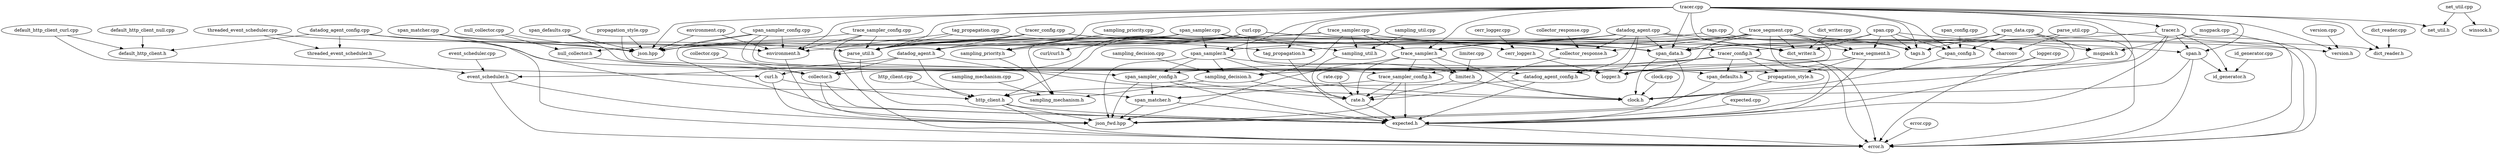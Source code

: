 digraph G {
	node0 [label="threaded_event_scheduler.cpp"];
	node1 [label="rate.cpp"];
	node2 [label="span_data.cpp"];
	node3 [label="default_http_client_null.cpp"];
	node4 [label="trace_segment.h"];
	node5 [label="dict_writer.h"];
	node6 [label="tag_propagation.cpp"];
	node7 [label="json.hpp"];
	node8 [label="span_sampler.h"];
	node9 [label="dict_reader.cpp"];
	node10 [label="tracer_config.h"];
	node11 [label="tags.h"];
	node12 [label="curl/curl.h"];
	node13 [label="expected.h"];
	node14 [label="limiter.h"];
	node15 [label="span.h"];
	node16 [label="sampling_mechanism.cpp"];
	node17 [label="logger.cpp"];
	node18 [label="rate.h"];
	node19 [label="sampling_util.h"];
	node20 [label="span_data.h"];
	node21 [label="datadog_agent_config.h"];
	node22 [label="sampling_decision.h"];
	node23 [label="sampling_mechanism.h"];
	node24 [label="msgpack.cpp"];
	node25 [label="default_http_client.h"];
	node26 [label="datadog_agent_config.cpp"];
	node27 [label="sampling_util.cpp"];
	node28 [label="event_scheduler.cpp"];
	node29 [label="span.cpp"];
	node30 [label="json_fwd.hpp"];
	node31 [label="datadog_agent.h"];
	node32 [label="error.h"];
	node33 [label="event_scheduler.h"];
	node34 [label="tag_propagation.h"];
	node35 [label="logger.h"];
	node36 [label="clock.h"];
	node37 [label="span_defaults.h"];
	node38 [label="curl.h"];
	node39 [label="span_defaults.cpp"];
	node40 [label="threaded_event_scheduler.h"];
	node41 [label="tracer.h"];
	node42 [label="parse_util.h"];
	node43 [label="expected.cpp"];
	node44 [label="collector.cpp"];
	node45 [label="id_generator.cpp"];
	node46 [label="trace_sampler.cpp"];
	node47 [label="sampling_decision.cpp"];
	node48 [label="sampling_priority.cpp"];
	node49 [label="span_sampler.cpp"];
	node50 [label="collector.h"];
	node51 [label="curl.cpp"];
	node52 [label="collector_response.h"];
	node53 [label="cerr_logger.cpp"];
	node54 [label="null_collector.cpp"];
	node55 [label="msgpack.h"];
	node56 [label="trace_sampler.h"];
	node57 [label="span_config.cpp"];
	node58 [label="dict_writer.cpp"];
	node59 [label="trace_sampler_config.cpp"];
	node60 [label="environment.h"];
	node61 [label="span_config.h"];
	node62 [label="datadog_agent.cpp"];
	node63 [label="winsock.h"];
	node64 [label="id_generator.h"];
	node65 [label="environment.cpp"];
	node66 [label="tracer_config.cpp"];
	node67 [label="net_util.cpp"];
	node68 [label="parse_util.cpp"];
	node69 [label="http_client.cpp"];
	node70 [label="charconv"];
	node71 [label="null_collector.h"];
	node72 [label="version.h"];
	node73 [label="version.cpp"];
	node74 [label="span_matcher.h"];
	node75 [label="span_sampler_config.h"];
	node76 [label="propagation_style.cpp"];
	node77 [label="dict_reader.h"];
	node78 [label="span_matcher.cpp"];
	node79 [label="default_http_client_curl.cpp"];
	node80 [label="tracer.cpp"];
	node81 [label="http_client.h"];
	node82 [label="clock.cpp"];
	node83 [label="collector_response.cpp"];
	node84 [label="sampling_priority.h"];
	node85 [label="propagation_style.h"];
	node86 [label="limiter.cpp"];
	node87 [label="net_util.h"];
	node88 [label="error.cpp"];
	node89 [label="trace_sampler_config.h"];
	node90 [label="cerr_logger.h"];
	node91 [label="tags.cpp"];
	node92 [label="trace_segment.cpp"];
	node93 [label="span_sampler_config.cpp"];
	subgraph U {
		edge [dir=none];
	}
	subgraph D {
		node0 -> node7 [];
		node0 -> node40 [];
		node1 -> node18 [];
		node2 -> node37 [];
		node2 -> node61 [];
		node2 -> node20 [];
		node2 -> node55 [];
		node2 -> node11 [];
		node2 -> node32 [];
		node3 -> node25 [];
		node4 -> node85 [];
		node4 -> node22 [];
		node4 -> node13 [];
		node6 -> node34 [];
		node6 -> node42 [];
		node6 -> node32 [];
		node8 -> node36 [];
		node8 -> node75 [];
		node8 -> node22 [];
		node8 -> node14 [];
		node8 -> node30 [];
		node9 -> node77 [];
		node10 -> node75 [];
		node10 -> node21 [];
		node10 -> node89 [];
		node10 -> node13 [];
		node10 -> node32 [];
		node10 -> node85 [];
		node10 -> node37 [];
		node13 -> node32 [];
		node14 -> node36 [];
		node14 -> node18 [];
		node15 -> node36 [];
		node15 -> node64 [];
		node15 -> node32 [];
		node16 -> node23 [];
		node17 -> node35 [];
		node17 -> node32 [];
		node18 -> node13 [];
		node19 -> node18 [];
		node20 -> node36 [];
		node20 -> node13 [];
		node21 -> node13 [];
		node21 -> node81 [];
		node22 -> node23 [];
		node22 -> node18 [];
		node24 -> node55 [];
		node24 -> node32 [];
		node26 -> node42 [];
		node26 -> node21 [];
		node26 -> node25 [];
		node26 -> node60 [];
		node26 -> node40 [];
		node27 -> node19 [];
		node28 -> node33 [];
		node29 -> node4 [];
		node29 -> node61 [];
		node29 -> node5 [];
		node29 -> node20 [];
		node29 -> node15 [];
		node29 -> node11 [];
		node31 -> node36 [];
		node31 -> node50 [];
		node31 -> node81 [];
		node31 -> node33 [];
		node33 -> node30 [];
		node33 -> node32 [];
		node34 -> node13 [];
		node37 -> node30 [];
		node38 -> node81 [];
		node38 -> node30 [];
		node39 -> node37 [];
		node39 -> node7 [];
		node40 -> node33 [];
		node41 -> node36 [];
		node41 -> node64 [];
		node41 -> node15 [];
		node41 -> node32 [];
		node41 -> node13 [];
		node41 -> node10 [];
		node42 -> node13 [];
		node43 -> node13 [];
		node44 -> node50 [];
		node45 -> node64 [];
		node46 -> node19 [];
		node46 -> node56 [];
		node46 -> node84 [];
		node46 -> node52 [];
		node46 -> node20 [];
		node46 -> node22 [];
		node46 -> node7 [];
		node47 -> node22 [];
		node48 -> node84 [];
		node49 -> node23 [];
		node49 -> node19 [];
		node49 -> node84 [];
		node49 -> node7 [];
		node49 -> node8 [];
		node49 -> node20 [];
		node50 -> node13 [];
		node50 -> node30 [];
		node51 -> node35 [];
		node51 -> node7 [];
		node51 -> node38 [];
		node51 -> node5 [];
		node51 -> node42 [];
		node51 -> node12 [];
		node51 -> node81 [];
		node51 -> node77 [];
		node52 -> node18 [];
		node53 -> node90 [];
		node54 -> node7 [];
		node54 -> node71 [];
		node55 -> node13 [];
		node56 -> node36 [];
		node56 -> node89 [];
		node56 -> node18 [];
		node56 -> node14 [];
		node56 -> node30 [];
		node57 -> node61 [];
		node58 -> node5 [];
		node59 -> node42 [];
		node59 -> node89 [];
		node59 -> node7 [];
		node59 -> node60 [];
		node60 -> node30 [];
		node61 -> node36 [];
		node62 -> node35 [];
		node62 -> node21 [];
		node62 -> node52 [];
		node62 -> node7 [];
		node62 -> node72 [];
		node62 -> node31 [];
		node62 -> node56 [];
		node62 -> node5 [];
		node62 -> node20 [];
		node62 -> node55 [];
		node65 -> node7 [];
		node65 -> node60 [];
		node66 -> node42 [];
		node66 -> node90 [];
		node66 -> node10 [];
		node66 -> node60 [];
		node66 -> node71 [];
		node66 -> node31 [];
		node67 -> node87 [];
		node67 -> node63 [];
		node68 -> node70 [];
		node68 -> node42 [];
		node68 -> node32 [];
		node69 -> node81 [];
		node71 -> node50 [];
		node73 -> node72 [];
		node74 -> node13 [];
		node74 -> node30 [];
		node75 -> node13 [];
		node75 -> node18 [];
		node75 -> node74 [];
		node75 -> node30 [];
		node76 -> node85 [];
		node76 -> node7 [];
		node78 -> node7 [];
		node78 -> node20 [];
		node78 -> node74 [];
		node78 -> node32 [];
		node79 -> node25 [];
		node79 -> node38 [];
		node80 -> node4 [];
		node80 -> node61 [];
		node80 -> node41 [];
		node80 -> node8 [];
		node80 -> node31 [];
		node80 -> node11 [];
		node80 -> node34 [];
		node80 -> node35 [];
		node80 -> node56 [];
		node80 -> node42 [];
		node80 -> node7 [];
		node80 -> node87 [];
		node80 -> node20 [];
		node80 -> node77 [];
		node80 -> node60 [];
		node80 -> node15 [];
		node80 -> node72 [];
		node81 -> node13 [];
		node81 -> node30 [];
		node81 -> node32 [];
		node82 -> node36 [];
		node83 -> node52 [];
		node84 -> node23 [];
		node85 -> node30 [];
		node86 -> node14 [];
		node88 -> node32 [];
		node89 -> node13 [];
		node89 -> node18 [];
		node89 -> node74 [];
		node89 -> node30 [];
		node90 -> node35 [];
		node91 -> node42 [];
		node91 -> node11 [];
		node92 -> node50 [];
		node92 -> node52 [];
		node92 -> node8 [];
		node92 -> node20 [];
		node92 -> node34 [];
		node92 -> node35 [];
		node92 -> node4 [];
		node92 -> node70 [];
		node92 -> node56 [];
		node92 -> node5 [];
		node92 -> node11 [];
		node92 -> node32 [];
		node93 -> node35 [];
		node93 -> node75 [];
		node93 -> node7 [];
		node93 -> node13 [];
		node93 -> node60 [];
	}
}
